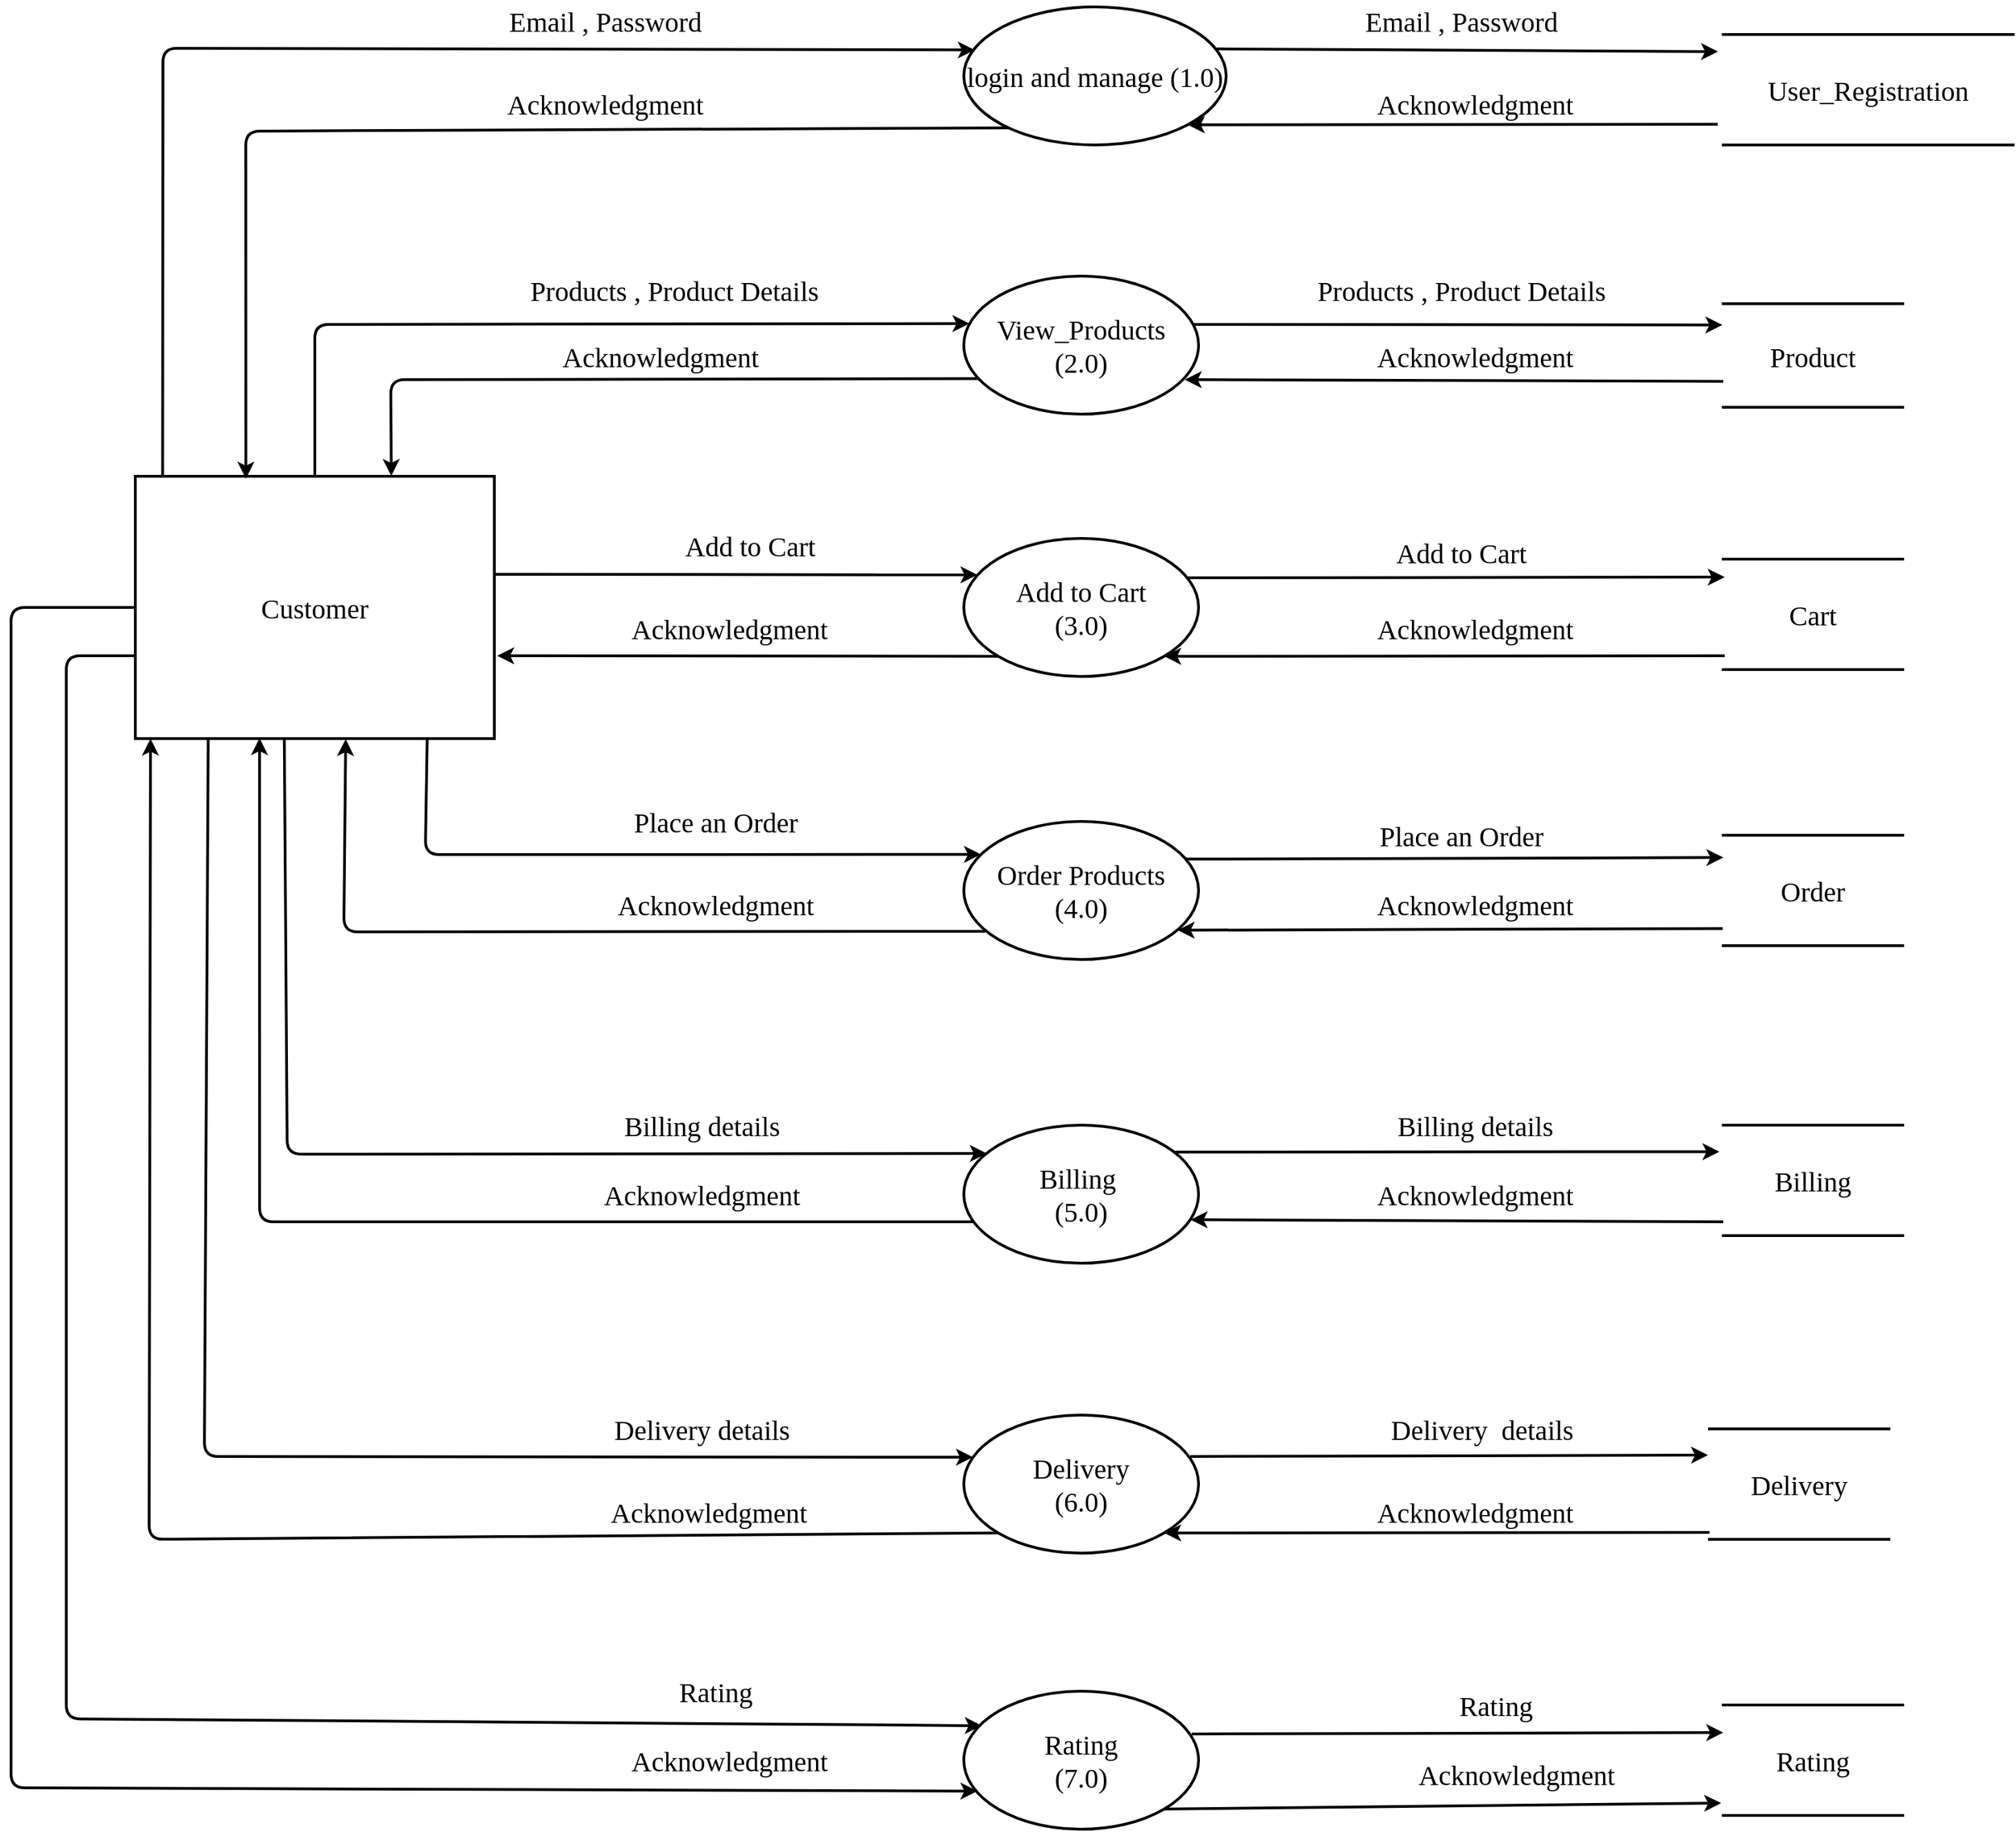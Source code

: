 <mxfile version="14.9.6" type="device"><diagram id="B0W1kai_RZXftov1dMT9" name="Page-1"><mxGraphModel dx="1092" dy="494" grid="1" gridSize="10" guides="1" tooltips="1" connect="1" arrows="1" fold="1" page="1" pageScale="1" pageWidth="1400" pageHeight="850" math="0" shadow="0"><root><mxCell id="0"/><mxCell id="1" parent="0"/><mxCell id="VWAuAbauPThxK3M7iGBP-1" value="&lt;font face=&quot;Times New Roman&quot; style=&quot;font-size: 20px;&quot;&gt;&lt;span style=&quot;font-size: 20px;&quot;&gt;Customer&lt;/span&gt;&lt;/font&gt;" style="rounded=0;whiteSpace=wrap;html=1;strokeWidth=2;fontSize=20;" parent="1" vertex="1"><mxGeometry x="110" y="470" width="260" height="190" as="geometry"/></mxCell><mxCell id="VWAuAbauPThxK3M7iGBP-2" value="&lt;font face=&quot;Georgia&quot; style=&quot;font-size: 20px;&quot;&gt;login and manage (1.0)&lt;/font&gt;" style="ellipse;whiteSpace=wrap;html=1;fontSize=20;strokeWidth=2;" parent="1" vertex="1"><mxGeometry x="710" y="130" width="190" height="100" as="geometry"/></mxCell><mxCell id="VWAuAbauPThxK3M7iGBP-3" value="&lt;font face=&quot;Georgia&quot; style=&quot;font-size: 20px;&quot;&gt;&lt;span style=&quot;font-size: 20px;&quot;&gt;View_Products&lt;br style=&quot;font-size: 20px;&quot;&gt;(2.0)&lt;br style=&quot;font-size: 20px;&quot;&gt;&lt;/span&gt;&lt;/font&gt;" style="ellipse;whiteSpace=wrap;html=1;fontSize=20;strokeWidth=2;" parent="1" vertex="1"><mxGeometry x="710" y="325" width="170" height="100" as="geometry"/></mxCell><mxCell id="VWAuAbauPThxK3M7iGBP-4" value="&lt;font face=&quot;Georgia&quot; style=&quot;font-size: 20px;&quot;&gt;&lt;span style=&quot;font-size: 20px;&quot;&gt;Add to Cart&lt;br style=&quot;font-size: 20px;&quot;&gt;(3.0)&lt;br style=&quot;font-size: 20px;&quot;&gt;&lt;/span&gt;&lt;/font&gt;" style="ellipse;whiteSpace=wrap;html=1;fontSize=20;strokeWidth=2;" parent="1" vertex="1"><mxGeometry x="710" y="515" width="170" height="100" as="geometry"/></mxCell><mxCell id="VWAuAbauPThxK3M7iGBP-5" value="&lt;font face=&quot;Georgia&quot; style=&quot;font-size: 20px;&quot;&gt;&lt;span style=&quot;font-size: 20px;&quot;&gt;Order Products&lt;br style=&quot;font-size: 20px;&quot;&gt;(4.0)&lt;br style=&quot;font-size: 20px;&quot;&gt;&lt;/span&gt;&lt;/font&gt;" style="ellipse;whiteSpace=wrap;html=1;fontSize=20;strokeWidth=2;" parent="1" vertex="1"><mxGeometry x="710" y="720" width="170" height="100" as="geometry"/></mxCell><mxCell id="VWAuAbauPThxK3M7iGBP-6" value="&lt;font face=&quot;Georgia&quot; style=&quot;font-size: 20px;&quot;&gt;&lt;span style=&quot;font-size: 20px;&quot;&gt;Billing&amp;nbsp;&lt;br style=&quot;font-size: 20px;&quot;&gt;(5.0)&lt;br style=&quot;font-size: 20px;&quot;&gt;&lt;/span&gt;&lt;/font&gt;" style="ellipse;whiteSpace=wrap;html=1;fontSize=20;strokeWidth=2;" parent="1" vertex="1"><mxGeometry x="710" y="940" width="170" height="100" as="geometry"/></mxCell><mxCell id="VWAuAbauPThxK3M7iGBP-7" value="&lt;font face=&quot;georgia&quot; style=&quot;font-size: 20px;&quot;&gt;Product&lt;/font&gt;" style="shape=partialRectangle;whiteSpace=wrap;html=1;left=0;right=0;fillColor=none;strokeWidth=2;fontSize=20;" parent="1" vertex="1"><mxGeometry x="1260" y="345" width="130" height="75" as="geometry"/></mxCell><mxCell id="VWAuAbauPThxK3M7iGBP-8" value="&lt;font face=&quot;georgia&quot; style=&quot;font-size: 20px;&quot;&gt;Cart&lt;/font&gt;" style="shape=partialRectangle;whiteSpace=wrap;html=1;left=0;right=0;fillColor=none;strokeWidth=2;fontSize=20;" parent="1" vertex="1"><mxGeometry x="1260" y="530" width="130" height="80" as="geometry"/></mxCell><mxCell id="VWAuAbauPThxK3M7iGBP-9" value="&lt;font face=&quot;georgia&quot; style=&quot;font-size: 20px;&quot;&gt;Order&lt;/font&gt;" style="shape=partialRectangle;whiteSpace=wrap;html=1;left=0;right=0;fillColor=none;strokeWidth=2;fontSize=20;" parent="1" vertex="1"><mxGeometry x="1260" y="730" width="130" height="80" as="geometry"/></mxCell><mxCell id="VWAuAbauPThxK3M7iGBP-11" value="&lt;font face=&quot;Georgia&quot; style=&quot;font-size: 20px;&quot;&gt;User_Registration&lt;/font&gt;" style="shape=partialRectangle;whiteSpace=wrap;html=1;left=0;right=0;fillColor=none;strokeWidth=2;fontSize=20;" parent="1" vertex="1"><mxGeometry x="1260" y="150" width="210" height="80" as="geometry"/></mxCell><mxCell id="VWAuAbauPThxK3M7iGBP-12" value="" style="endArrow=classic;html=1;entryX=0.042;entryY=0.312;entryDx=0;entryDy=0;entryPerimeter=0;exitX=0.076;exitY=-0.002;exitDx=0;exitDy=0;exitPerimeter=0;strokeWidth=2;fontSize=20;" parent="1" source="VWAuAbauPThxK3M7iGBP-1" target="VWAuAbauPThxK3M7iGBP-2" edge="1"><mxGeometry width="50" height="50" relative="1" as="geometry"><mxPoint x="620" y="460" as="sourcePoint"/><mxPoint x="670" y="410" as="targetPoint"/><Array as="points"><mxPoint x="130" y="160"/></Array></mxGeometry></mxCell><mxCell id="VWAuAbauPThxK3M7iGBP-13" value="" style="endArrow=classic;html=1;exitX=0.964;exitY=0.304;exitDx=0;exitDy=0;exitPerimeter=0;entryX=-0.018;entryY=0.155;entryDx=0;entryDy=0;entryPerimeter=0;strokeWidth=2;fontSize=20;" parent="1" source="VWAuAbauPThxK3M7iGBP-2" target="VWAuAbauPThxK3M7iGBP-11" edge="1"><mxGeometry width="50" height="50" relative="1" as="geometry"><mxPoint x="890" y="160" as="sourcePoint"/><mxPoint x="1260" y="165" as="targetPoint"/></mxGeometry></mxCell><mxCell id="VWAuAbauPThxK3M7iGBP-14" value="" style="endArrow=classic;html=1;entryX=0.024;entryY=0.344;entryDx=0;entryDy=0;entryPerimeter=0;exitX=0.5;exitY=0;exitDx=0;exitDy=0;strokeWidth=2;fontSize=20;" parent="1" source="VWAuAbauPThxK3M7iGBP-1" target="VWAuAbauPThxK3M7iGBP-3" edge="1"><mxGeometry width="50" height="50" relative="1" as="geometry"><mxPoint x="420" y="370" as="sourcePoint"/><mxPoint x="714" y="200" as="targetPoint"/><Array as="points"><mxPoint x="240" y="360"/></Array></mxGeometry></mxCell><mxCell id="VWAuAbauPThxK3M7iGBP-15" value="" style="endArrow=classic;html=1;entryX=0.058;entryY=0.264;entryDx=0;entryDy=0;entryPerimeter=0;strokeWidth=2;fontSize=20;" parent="1" target="VWAuAbauPThxK3M7iGBP-4" edge="1"><mxGeometry width="50" height="50" relative="1" as="geometry"><mxPoint x="371.0" y="541" as="sourcePoint"/><mxPoint x="530" y="460" as="targetPoint"/></mxGeometry></mxCell><mxCell id="VWAuAbauPThxK3M7iGBP-16" value="" style="endArrow=classic;html=1;entryX=-0.005;entryY=0.205;entryDx=0;entryDy=0;exitX=0.978;exitY=0.35;exitDx=0;exitDy=0;exitPerimeter=0;entryPerimeter=0;strokeWidth=2;fontSize=20;" parent="1" source="VWAuAbauPThxK3M7iGBP-3" target="VWAuAbauPThxK3M7iGBP-7" edge="1"><mxGeometry width="50" height="50" relative="1" as="geometry"><mxPoint x="875" y="360" as="sourcePoint"/><mxPoint x="870" y="250" as="targetPoint"/></mxGeometry></mxCell><mxCell id="VWAuAbauPThxK3M7iGBP-17" value="" style="endArrow=classic;html=1;entryX=0.008;entryY=0.163;entryDx=0;entryDy=0;exitX=0.949;exitY=0.285;exitDx=0;exitDy=0;exitPerimeter=0;entryPerimeter=0;strokeWidth=2;fontSize=20;" parent="1" source="VWAuAbauPThxK3M7iGBP-4" target="VWAuAbauPThxK3M7iGBP-8" edge="1"><mxGeometry width="50" height="50" relative="1" as="geometry"><mxPoint x="800" y="520" as="sourcePoint"/><mxPoint x="850" y="470" as="targetPoint"/></mxGeometry></mxCell><mxCell id="VWAuAbauPThxK3M7iGBP-18" value="" style="endArrow=classic;html=1;exitX=0.415;exitY=0.998;exitDx=0;exitDy=0;entryX=0.098;entryY=0.205;entryDx=0;entryDy=0;entryPerimeter=0;exitPerimeter=0;strokeWidth=2;fontSize=20;" parent="1" source="VWAuAbauPThxK3M7iGBP-1" target="VWAuAbauPThxK3M7iGBP-6" edge="1"><mxGeometry width="50" height="50" relative="1" as="geometry"><mxPoint x="170" y="660" as="sourcePoint"/><mxPoint x="729" y="960" as="targetPoint"/><Array as="points"><mxPoint x="220" y="961"/></Array></mxGeometry></mxCell><mxCell id="VWAuAbauPThxK3M7iGBP-19" value="" style="endArrow=classic;html=1;exitX=0.813;exitY=0.998;exitDx=0;exitDy=0;entryX=0.073;entryY=0.239;entryDx=0;entryDy=0;entryPerimeter=0;exitPerimeter=0;strokeWidth=2;fontSize=20;" parent="1" source="VWAuAbauPThxK3M7iGBP-1" target="VWAuAbauPThxK3M7iGBP-5" edge="1"><mxGeometry width="50" height="50" relative="1" as="geometry"><mxPoint x="630" y="740" as="sourcePoint"/><mxPoint x="720" y="744" as="targetPoint"/><Array as="points"><mxPoint x="320" y="744"/></Array></mxGeometry></mxCell><mxCell id="VWAuAbauPThxK3M7iGBP-20" value="" style="endArrow=classic;html=1;entryX=0.001;entryY=0.202;entryDx=0;entryDy=0;exitX=0.944;exitY=0.273;exitDx=0;exitDy=0;exitPerimeter=0;entryPerimeter=0;strokeWidth=2;fontSize=20;" parent="1" source="VWAuAbauPThxK3M7iGBP-5" target="VWAuAbauPThxK3M7iGBP-9" edge="1"><mxGeometry width="50" height="50" relative="1" as="geometry"><mxPoint x="873" y="748" as="sourcePoint"/><mxPoint x="1260" y="800" as="targetPoint"/></mxGeometry></mxCell><mxCell id="VWAuAbauPThxK3M7iGBP-21" value="" style="endArrow=classic;html=1;exitX=0.894;exitY=0.195;exitDx=0;exitDy=0;entryX=-0.023;entryY=0.115;entryDx=0;entryDy=0;exitPerimeter=0;entryPerimeter=0;strokeWidth=2;fontSize=20;" parent="1" source="VWAuAbauPThxK3M7iGBP-6" edge="1"><mxGeometry width="50" height="50" relative="1" as="geometry"><mxPoint x="990" y="1000" as="sourcePoint"/><mxPoint x="1257.24" y="959.2" as="targetPoint"/></mxGeometry></mxCell><mxCell id="VWAuAbauPThxK3M7iGBP-22" value="" style="endArrow=classic;html=1;entryX=0.308;entryY=0.009;entryDx=0;entryDy=0;entryPerimeter=0;exitX=0.171;exitY=0.876;exitDx=0;exitDy=0;exitPerimeter=0;strokeWidth=2;fontSize=20;" parent="1" source="VWAuAbauPThxK3M7iGBP-2" target="VWAuAbauPThxK3M7iGBP-1" edge="1"><mxGeometry width="50" height="50" relative="1" as="geometry"><mxPoint x="230" y="240" as="sourcePoint"/><mxPoint x="240" y="240" as="targetPoint"/><Array as="points"><mxPoint x="190" y="220"/></Array></mxGeometry></mxCell><mxCell id="VWAuAbauPThxK3M7iGBP-23" value="" style="endArrow=classic;html=1;exitX=0.061;exitY=0.743;exitDx=0;exitDy=0;exitPerimeter=0;entryX=0.713;entryY=-0.001;entryDx=0;entryDy=0;entryPerimeter=0;strokeWidth=2;fontSize=20;" parent="1" source="VWAuAbauPThxK3M7iGBP-3" target="VWAuAbauPThxK3M7iGBP-1" edge="1"><mxGeometry width="50" height="50" relative="1" as="geometry"><mxPoint x="650" y="400" as="sourcePoint"/><mxPoint x="295" y="469" as="targetPoint"/><Array as="points"><mxPoint x="295" y="400"/></Array></mxGeometry></mxCell><mxCell id="VWAuAbauPThxK3M7iGBP-24" value="" style="endArrow=classic;html=1;entryX=1;entryY=1;entryDx=0;entryDy=0;strokeWidth=2;fontSize=20;" parent="1" target="VWAuAbauPThxK3M7iGBP-2" edge="1"><mxGeometry width="50" height="50" relative="1" as="geometry"><mxPoint x="1256" y="215" as="sourcePoint"/><mxPoint x="990" y="200" as="targetPoint"/></mxGeometry></mxCell><mxCell id="VWAuAbauPThxK3M7iGBP-25" value="" style="endArrow=classic;html=1;entryX=0.941;entryY=0.75;entryDx=0;entryDy=0;entryPerimeter=0;exitX=0;exitY=0.75;exitDx=0;exitDy=0;strokeWidth=2;fontSize=20;" parent="1" source="VWAuAbauPThxK3M7iGBP-7" target="VWAuAbauPThxK3M7iGBP-3" edge="1"><mxGeometry width="50" height="50" relative="1" as="geometry"><mxPoint x="820" y="510" as="sourcePoint"/><mxPoint x="870" y="460" as="targetPoint"/></mxGeometry></mxCell><mxCell id="VWAuAbauPThxK3M7iGBP-26" value="" style="endArrow=classic;html=1;entryX=1;entryY=1;entryDx=0;entryDy=0;exitX=0.008;exitY=0.875;exitDx=0;exitDy=0;exitPerimeter=0;strokeWidth=2;fontSize=20;" parent="1" source="VWAuAbauPThxK3M7iGBP-8" target="VWAuAbauPThxK3M7iGBP-4" edge="1"><mxGeometry width="50" height="50" relative="1" as="geometry"><mxPoint x="1250" y="590" as="sourcePoint"/><mxPoint x="1000" y="600" as="targetPoint"/></mxGeometry></mxCell><mxCell id="VWAuAbauPThxK3M7iGBP-27" value="" style="endArrow=classic;html=1;entryX=1.008;entryY=0.684;entryDx=0;entryDy=0;entryPerimeter=0;exitX=0;exitY=1;exitDx=0;exitDy=0;strokeWidth=2;fontSize=20;" parent="1" source="VWAuAbauPThxK3M7iGBP-4" target="VWAuAbauPThxK3M7iGBP-1" edge="1"><mxGeometry width="50" height="50" relative="1" as="geometry"><mxPoint x="500" y="665" as="sourcePoint"/><mxPoint x="550" y="615" as="targetPoint"/></mxGeometry></mxCell><mxCell id="VWAuAbauPThxK3M7iGBP-28" value="" style="endArrow=classic;html=1;entryX=0.586;entryY=1.002;entryDx=0;entryDy=0;entryPerimeter=0;exitX=0.091;exitY=0.796;exitDx=0;exitDy=0;exitPerimeter=0;strokeWidth=2;fontSize=20;" parent="1" source="VWAuAbauPThxK3M7iGBP-5" target="VWAuAbauPThxK3M7iGBP-1" edge="1"><mxGeometry width="50" height="50" relative="1" as="geometry"><mxPoint x="500" y="770" as="sourcePoint"/><mxPoint x="550" y="720" as="targetPoint"/><Array as="points"><mxPoint x="261" y="800"/></Array></mxGeometry></mxCell><mxCell id="VWAuAbauPThxK3M7iGBP-29" value="" style="endArrow=classic;html=1;entryX=0.911;entryY=0.788;entryDx=0;entryDy=0;entryPerimeter=0;exitX=-0.003;exitY=0.845;exitDx=0;exitDy=0;exitPerimeter=0;strokeWidth=2;fontSize=20;" parent="1" source="VWAuAbauPThxK3M7iGBP-9" target="VWAuAbauPThxK3M7iGBP-5" edge="1"><mxGeometry width="50" height="50" relative="1" as="geometry"><mxPoint x="1020" y="800" as="sourcePoint"/><mxPoint x="865" y="799" as="targetPoint"/><Array as="points"/></mxGeometry></mxCell><mxCell id="VWAuAbauPThxK3M7iGBP-30" value="" style="endArrow=classic;html=1;entryX=0.966;entryY=0.685;entryDx=0;entryDy=0;entryPerimeter=0;exitX=0;exitY=0.75;exitDx=0;exitDy=0;strokeWidth=2;fontSize=20;" parent="1" target="VWAuAbauPThxK3M7iGBP-6" edge="1"><mxGeometry width="50" height="50" relative="1" as="geometry"><mxPoint x="1260" y="1010" as="sourcePoint"/><mxPoint x="1060" y="920" as="targetPoint"/><Array as="points"/></mxGeometry></mxCell><mxCell id="VWAuAbauPThxK3M7iGBP-31" value="" style="endArrow=classic;html=1;entryX=0.346;entryY=0.998;entryDx=0;entryDy=0;entryPerimeter=0;strokeWidth=2;fontSize=20;" parent="1" target="VWAuAbauPThxK3M7iGBP-1" edge="1"><mxGeometry width="50" height="50" relative="1" as="geometry"><mxPoint x="717" y="1010.0" as="sourcePoint"/><mxPoint x="198" y="661" as="targetPoint"/><Array as="points"><mxPoint x="200" y="1010"/></Array></mxGeometry></mxCell><mxCell id="VWAuAbauPThxK3M7iGBP-32" value="&lt;font style=&quot;font-size: 20px;&quot; face=&quot;Georgia&quot;&gt;Acknowledgment&lt;/font&gt;" style="text;html=1;align=center;verticalAlign=middle;resizable=0;points=[];autosize=1;strokeColor=none;strokeWidth=2;fontSize=20;" parent="1" vertex="1"><mxGeometry x="365" y="185" width="170" height="30" as="geometry"/></mxCell><mxCell id="VWAuAbauPThxK3M7iGBP-33" value="&lt;font style=&quot;font-size: 20px;&quot; face=&quot;Georgia&quot;&gt;Acknowledgment&lt;/font&gt;" style="text;html=1;align=center;verticalAlign=middle;resizable=0;points=[];autosize=1;strokeColor=none;strokeWidth=2;fontSize=20;" parent="1" vertex="1"><mxGeometry x="995" y="185" width="170" height="30" as="geometry"/></mxCell><mxCell id="VWAuAbauPThxK3M7iGBP-34" value="&lt;font style=&quot;font-size: 20px;&quot; face=&quot;Georgia&quot;&gt;Acknowledgment&lt;/font&gt;" style="text;html=1;align=center;verticalAlign=middle;resizable=0;points=[];autosize=1;strokeColor=none;strokeWidth=2;fontSize=20;" parent="1" vertex="1"><mxGeometry x="405" y="367.5" width="170" height="30" as="geometry"/></mxCell><mxCell id="VWAuAbauPThxK3M7iGBP-35" value="&lt;font style=&quot;font-size: 20px;&quot; face=&quot;Georgia&quot;&gt;Acknowledgment&lt;/font&gt;" style="text;html=1;align=center;verticalAlign=middle;resizable=0;points=[];autosize=1;strokeColor=none;strokeWidth=2;fontSize=20;" parent="1" vertex="1"><mxGeometry x="995" y="367.5" width="170" height="30" as="geometry"/></mxCell><mxCell id="VWAuAbauPThxK3M7iGBP-36" value="&lt;font style=&quot;font-size: 20px;&quot; face=&quot;Georgia&quot;&gt;Acknowledgment&lt;/font&gt;" style="text;html=1;align=center;verticalAlign=middle;resizable=0;points=[];autosize=1;strokeColor=none;strokeWidth=2;fontSize=20;" parent="1" vertex="1"><mxGeometry x="995" y="565" width="170" height="30" as="geometry"/></mxCell><mxCell id="VWAuAbauPThxK3M7iGBP-37" value="&lt;font style=&quot;font-size: 20px;&quot; face=&quot;Georgia&quot;&gt;Acknowledgment&lt;/font&gt;" style="text;html=1;align=center;verticalAlign=middle;resizable=0;points=[];autosize=1;strokeColor=none;strokeWidth=2;fontSize=20;" parent="1" vertex="1"><mxGeometry x="995" y="765" width="170" height="30" as="geometry"/></mxCell><mxCell id="VWAuAbauPThxK3M7iGBP-38" value="&lt;font style=&quot;font-size: 20px;&quot; face=&quot;Georgia&quot;&gt;Acknowledgment&lt;/font&gt;" style="text;html=1;align=center;verticalAlign=middle;resizable=0;points=[];autosize=1;strokeColor=none;strokeWidth=2;fontSize=20;" parent="1" vertex="1"><mxGeometry x="995" y="975" width="170" height="30" as="geometry"/></mxCell><mxCell id="VWAuAbauPThxK3M7iGBP-39" value="&lt;font style=&quot;font-size: 20px;&quot; face=&quot;Georgia&quot;&gt;Acknowledgment&lt;/font&gt;" style="text;html=1;align=center;verticalAlign=middle;resizable=0;points=[];autosize=1;strokeColor=none;strokeWidth=2;fontSize=20;" parent="1" vertex="1"><mxGeometry x="455" y="565" width="170" height="30" as="geometry"/></mxCell><mxCell id="VWAuAbauPThxK3M7iGBP-40" value="&lt;font style=&quot;font-size: 20px;&quot; face=&quot;Georgia&quot;&gt;Acknowledgment&lt;/font&gt;" style="text;html=1;align=center;verticalAlign=middle;resizable=0;points=[];autosize=1;strokeColor=none;strokeWidth=2;fontSize=20;" parent="1" vertex="1"><mxGeometry x="445" y="765" width="170" height="30" as="geometry"/></mxCell><mxCell id="VWAuAbauPThxK3M7iGBP-41" value="&lt;font style=&quot;font-size: 20px;&quot; face=&quot;Georgia&quot;&gt;Acknowledgment&lt;/font&gt;" style="text;html=1;align=center;verticalAlign=middle;resizable=0;points=[];autosize=1;strokeColor=none;strokeWidth=2;fontSize=20;" parent="1" vertex="1"><mxGeometry x="435" y="975" width="170" height="30" as="geometry"/></mxCell><mxCell id="VWAuAbauPThxK3M7iGBP-42" value="&lt;font style=&quot;font-size: 20px;&quot; face=&quot;Georgia&quot;&gt;Email , Password&lt;/font&gt;" style="text;html=1;align=center;verticalAlign=middle;resizable=0;points=[];autosize=1;strokeColor=none;strokeWidth=2;fontSize=20;" parent="1" vertex="1"><mxGeometry x="365" y="125" width="170" height="30" as="geometry"/></mxCell><mxCell id="VWAuAbauPThxK3M7iGBP-43" value="&lt;font style=&quot;font-size: 20px;&quot; face=&quot;Georgia&quot;&gt;Email , Password&lt;/font&gt;" style="text;html=1;align=center;verticalAlign=middle;resizable=0;points=[];autosize=1;strokeColor=none;strokeWidth=2;fontSize=20;" parent="1" vertex="1"><mxGeometry x="985" y="125" width="170" height="30" as="geometry"/></mxCell><mxCell id="VWAuAbauPThxK3M7iGBP-44" value="&lt;font face=&quot;Georgia&quot; style=&quot;font-size: 20px;&quot;&gt;&lt;span style=&quot;font-size: 20px;&quot;&gt;Products , Product Details&lt;/span&gt;&lt;/font&gt;" style="text;html=1;align=center;verticalAlign=middle;resizable=0;points=[];autosize=1;strokeColor=none;strokeWidth=2;fontSize=20;" parent="1" vertex="1"><mxGeometry x="375" y="320" width="250" height="30" as="geometry"/></mxCell><mxCell id="VWAuAbauPThxK3M7iGBP-45" value="&lt;font face=&quot;Georgia&quot; style=&quot;font-size: 20px;&quot;&gt;&lt;span style=&quot;font-size: 20px;&quot;&gt;Products , Product Details&lt;/span&gt;&lt;/font&gt;" style="text;html=1;align=center;verticalAlign=middle;resizable=0;points=[];autosize=1;strokeColor=none;strokeWidth=2;fontSize=20;" parent="1" vertex="1"><mxGeometry x="945" y="320" width="250" height="30" as="geometry"/></mxCell><mxCell id="VWAuAbauPThxK3M7iGBP-46" value="&lt;font face=&quot;Georgia&quot; style=&quot;font-size: 20px;&quot;&gt;&lt;span style=&quot;font-size: 20px;&quot;&gt;Add to Cart&lt;/span&gt;&lt;/font&gt;" style="text;html=1;align=center;verticalAlign=middle;resizable=0;points=[];autosize=1;strokeColor=none;strokeWidth=2;fontSize=20;" parent="1" vertex="1"><mxGeometry x="495" y="505" width="120" height="30" as="geometry"/></mxCell><mxCell id="VWAuAbauPThxK3M7iGBP-48" value="&lt;font face=&quot;Georgia&quot; style=&quot;font-size: 20px;&quot;&gt;&lt;span style=&quot;font-size: 20px;&quot;&gt;Place an Order&lt;/span&gt;&lt;/font&gt;" style="text;html=1;align=center;verticalAlign=middle;resizable=0;points=[];autosize=1;strokeColor=none;strokeWidth=2;fontSize=20;" parent="1" vertex="1"><mxGeometry x="455" y="705" width="150" height="30" as="geometry"/></mxCell><mxCell id="VWAuAbauPThxK3M7iGBP-50" value="&lt;font face=&quot;Georgia&quot; style=&quot;font-size: 20px;&quot;&gt;&lt;span style=&quot;font-size: 20px;&quot;&gt;Billing details&lt;/span&gt;&lt;/font&gt;" style="text;html=1;align=center;verticalAlign=middle;resizable=0;points=[];autosize=1;strokeColor=none;strokeWidth=2;fontSize=20;" parent="1" vertex="1"><mxGeometry x="450" y="925" width="140" height="30" as="geometry"/></mxCell><mxCell id="VWAuAbauPThxK3M7iGBP-54" value="&lt;font face=&quot;Georgia&quot; style=&quot;font-size: 20px;&quot;&gt;&lt;span style=&quot;font-size: 20px;&quot;&gt;Add to Cart&lt;/span&gt;&lt;/font&gt;" style="text;html=1;align=center;verticalAlign=middle;resizable=0;points=[];autosize=1;strokeColor=none;strokeWidth=2;fontSize=20;" parent="1" vertex="1"><mxGeometry x="1010" y="510" width="120" height="30" as="geometry"/></mxCell><mxCell id="VWAuAbauPThxK3M7iGBP-55" value="&lt;font face=&quot;Georgia&quot; style=&quot;font-size: 20px;&quot;&gt;&lt;span style=&quot;font-size: 20px;&quot;&gt;Place an Order&lt;/span&gt;&lt;/font&gt;" style="text;html=1;align=center;verticalAlign=middle;resizable=0;points=[];autosize=1;strokeColor=none;strokeWidth=2;fontSize=20;" parent="1" vertex="1"><mxGeometry x="995" y="715" width="150" height="30" as="geometry"/></mxCell><mxCell id="VWAuAbauPThxK3M7iGBP-56" value="&lt;font face=&quot;Georgia&quot; style=&quot;font-size: 20px;&quot;&gt;&lt;span style=&quot;font-size: 20px;&quot;&gt;Billing details&lt;/span&gt;&lt;/font&gt;" style="text;html=1;align=center;verticalAlign=middle;resizable=0;points=[];autosize=1;strokeColor=none;strokeWidth=2;fontSize=20;" parent="1" vertex="1"><mxGeometry x="1010" y="925" width="140" height="30" as="geometry"/></mxCell><mxCell id="VWAuAbauPThxK3M7iGBP-58" value="&lt;font face=&quot;Georgia&quot; style=&quot;font-size: 20px;&quot;&gt;&lt;span style=&quot;font-size: 20px;&quot;&gt;Delivery&lt;br style=&quot;font-size: 20px;&quot;&gt;(6.0)&lt;br style=&quot;font-size: 20px;&quot;&gt;&lt;/span&gt;&lt;/font&gt;" style="ellipse;whiteSpace=wrap;html=1;fontSize=20;strokeWidth=2;" parent="1" vertex="1"><mxGeometry x="710" y="1150" width="170" height="100" as="geometry"/></mxCell><mxCell id="VWAuAbauPThxK3M7iGBP-60" value="" style="endArrow=classic;html=1;entryX=0.039;entryY=0.305;entryDx=0;entryDy=0;exitX=0.203;exitY=1.002;exitDx=0;exitDy=0;exitPerimeter=0;entryPerimeter=0;strokeWidth=2;fontSize=20;" parent="1" source="VWAuAbauPThxK3M7iGBP-1" target="VWAuAbauPThxK3M7iGBP-58" edge="1"><mxGeometry width="50" height="50" relative="1" as="geometry"><mxPoint x="150" y="1180" as="sourcePoint"/><mxPoint x="200" y="1130" as="targetPoint"/><Array as="points"><mxPoint x="160" y="1180"/></Array></mxGeometry></mxCell><mxCell id="VWAuAbauPThxK3M7iGBP-61" value="" style="endArrow=classic;html=1;exitX=0.965;exitY=0.3;exitDx=0;exitDy=0;exitPerimeter=0;entryX=-0.008;entryY=0.19;entryDx=0;entryDy=0;entryPerimeter=0;strokeWidth=2;fontSize=20;" parent="1" source="VWAuAbauPThxK3M7iGBP-58" edge="1"><mxGeometry width="50" height="50" relative="1" as="geometry"><mxPoint x="930" y="1190" as="sourcePoint"/><mxPoint x="1248.96" y="1179" as="targetPoint"/></mxGeometry></mxCell><mxCell id="VWAuAbauPThxK3M7iGBP-64" value="" style="endArrow=classic;html=1;exitX=0;exitY=1;exitDx=0;exitDy=0;strokeWidth=2;fontSize=20;" parent="1" source="VWAuAbauPThxK3M7iGBP-58" edge="1"><mxGeometry width="50" height="50" relative="1" as="geometry"><mxPoint x="121" y="1240" as="sourcePoint"/><mxPoint x="121" y="660" as="targetPoint"/><Array as="points"><mxPoint x="120" y="1240"/></Array></mxGeometry></mxCell><mxCell id="VWAuAbauPThxK3M7iGBP-65" value="&lt;font face=&quot;Georgia&quot; style=&quot;font-size: 20px;&quot;&gt;&lt;span style=&quot;font-size: 20px;&quot;&gt;Delivery details&lt;/span&gt;&lt;/font&gt;" style="text;html=1;align=center;verticalAlign=middle;resizable=0;points=[];autosize=1;strokeColor=none;strokeWidth=2;fontSize=20;" parent="1" vertex="1"><mxGeometry x="445" y="1145" width="150" height="30" as="geometry"/></mxCell><mxCell id="VWAuAbauPThxK3M7iGBP-66" value="&lt;font face=&quot;Georgia&quot; style=&quot;font-size: 20px;&quot;&gt;&lt;span style=&quot;font-size: 20px;&quot;&gt;Delivery&amp;nbsp; details&lt;/span&gt;&lt;/font&gt;" style="text;html=1;align=center;verticalAlign=middle;resizable=0;points=[];autosize=1;strokeColor=none;strokeWidth=2;fontSize=20;" parent="1" vertex="1"><mxGeometry x="1005" y="1145" width="160" height="30" as="geometry"/></mxCell><mxCell id="VWAuAbauPThxK3M7iGBP-67" value="" style="endArrow=classic;html=1;entryX=1;entryY=1;entryDx=0;entryDy=0;exitX=0;exitY=0.75;exitDx=0;exitDy=0;strokeWidth=2;fontSize=20;" parent="1" target="VWAuAbauPThxK3M7iGBP-58" edge="1"><mxGeometry width="50" height="50" relative="1" as="geometry"><mxPoint x="1250" y="1235" as="sourcePoint"/><mxPoint x="1070" y="1260" as="targetPoint"/></mxGeometry></mxCell><mxCell id="VWAuAbauPThxK3M7iGBP-68" value="&lt;font style=&quot;font-size: 20px;&quot; face=&quot;Georgia&quot;&gt;Acknowledgment&lt;/font&gt;" style="text;html=1;align=center;verticalAlign=middle;resizable=0;points=[];autosize=1;strokeColor=none;strokeWidth=2;fontSize=20;" parent="1" vertex="1"><mxGeometry x="440" y="1205" width="170" height="30" as="geometry"/></mxCell><mxCell id="VWAuAbauPThxK3M7iGBP-69" value="&lt;font style=&quot;font-size: 20px;&quot; face=&quot;Georgia&quot;&gt;Acknowledgment&lt;/font&gt;" style="text;html=1;align=center;verticalAlign=middle;resizable=0;points=[];autosize=1;strokeColor=none;strokeWidth=2;fontSize=20;" parent="1" vertex="1"><mxGeometry x="995" y="1205" width="170" height="30" as="geometry"/></mxCell><mxCell id="t2YjNakZunrdx_L2prqh-1" value="&lt;font face=&quot;georgia&quot; style=&quot;font-size: 20px;&quot;&gt;&lt;span style=&quot;font-size: 20px;&quot;&gt;Billing&lt;/span&gt;&lt;/font&gt;" style="shape=partialRectangle;whiteSpace=wrap;html=1;left=0;right=0;fillColor=none;strokeWidth=2;fontSize=20;" parent="1" vertex="1"><mxGeometry x="1260" y="940" width="130" height="80" as="geometry"/></mxCell><mxCell id="t2YjNakZunrdx_L2prqh-2" value="&lt;font face=&quot;georgia&quot; style=&quot;font-size: 20px;&quot;&gt;&lt;span style=&quot;font-size: 20px;&quot;&gt;Delivery&lt;/span&gt;&lt;/font&gt;" style="shape=partialRectangle;whiteSpace=wrap;html=1;left=0;right=0;fillColor=none;strokeWidth=2;fontSize=20;" parent="1" vertex="1"><mxGeometry x="1250" y="1160" width="130" height="80" as="geometry"/></mxCell><mxCell id="t2YjNakZunrdx_L2prqh-3" value="&lt;font face=&quot;Georgia&quot; style=&quot;font-size: 20px;&quot;&gt;&lt;span style=&quot;font-size: 20px;&quot;&gt;Rating&lt;br style=&quot;font-size: 20px;&quot;&gt;(7.0)&lt;br style=&quot;font-size: 20px;&quot;&gt;&lt;/span&gt;&lt;/font&gt;" style="ellipse;whiteSpace=wrap;html=1;fontSize=20;strokeWidth=2;" parent="1" vertex="1"><mxGeometry x="710" y="1350" width="170" height="100" as="geometry"/></mxCell><mxCell id="t2YjNakZunrdx_L2prqh-5" value="&lt;font face=&quot;georgia&quot; style=&quot;font-size: 20px;&quot;&gt;&lt;span style=&quot;font-size: 20px;&quot;&gt;Rating&lt;/span&gt;&lt;/font&gt;" style="shape=partialRectangle;whiteSpace=wrap;html=1;left=0;right=0;fillColor=none;strokeWidth=2;fontSize=20;" parent="1" vertex="1"><mxGeometry x="1260" y="1360" width="130" height="80" as="geometry"/></mxCell><mxCell id="t2YjNakZunrdx_L2prqh-6" value="" style="endArrow=classic;html=1;exitX=0;exitY=0.684;exitDx=0;exitDy=0;exitPerimeter=0;strokeWidth=2;fontSize=20;" parent="1" source="VWAuAbauPThxK3M7iGBP-1" edge="1"><mxGeometry width="50" height="50" relative="1" as="geometry"><mxPoint x="80" y="600" as="sourcePoint"/><mxPoint x="723" y="1375" as="targetPoint"/><Array as="points"><mxPoint x="60" y="600"/><mxPoint x="60" y="1370"/></Array></mxGeometry></mxCell><mxCell id="t2YjNakZunrdx_L2prqh-7" value="" style="endArrow=classic;html=1;exitX=0.965;exitY=0.3;exitDx=0;exitDy=0;exitPerimeter=0;entryX=0;entryY=0.25;entryDx=0;entryDy=0;strokeWidth=2;fontSize=20;" parent="1" target="t2YjNakZunrdx_L2prqh-5" edge="1"><mxGeometry width="50" height="50" relative="1" as="geometry"><mxPoint x="875.09" y="1381" as="sourcePoint"/><mxPoint x="1260" y="1380" as="targetPoint"/></mxGeometry></mxCell><mxCell id="t2YjNakZunrdx_L2prqh-8" value="" style="endArrow=classic;html=1;exitX=0;exitY=0.5;exitDx=0;exitDy=0;entryX=0.058;entryY=0.724;entryDx=0;entryDy=0;entryPerimeter=0;strokeWidth=2;fontSize=20;" parent="1" source="VWAuAbauPThxK3M7iGBP-1" target="t2YjNakZunrdx_L2prqh-3" edge="1"><mxGeometry width="50" height="50" relative="1" as="geometry"><mxPoint x="70" y="580" as="sourcePoint"/><mxPoint x="683" y="1355.04" as="targetPoint"/><Array as="points"><mxPoint x="20" y="565"/><mxPoint x="20" y="1420"/></Array></mxGeometry></mxCell><mxCell id="t2YjNakZunrdx_L2prqh-9" value="" style="endArrow=classic;html=1;exitX=1;exitY=1;exitDx=0;exitDy=0;entryX=-0.012;entryY=0.888;entryDx=0;entryDy=0;entryPerimeter=0;strokeWidth=2;fontSize=20;" parent="1" source="t2YjNakZunrdx_L2prqh-3" target="t2YjNakZunrdx_L2prqh-5" edge="1"><mxGeometry width="50" height="50" relative="1" as="geometry"><mxPoint x="865.09" y="1431" as="sourcePoint"/><mxPoint x="1250" y="1430" as="targetPoint"/></mxGeometry></mxCell><mxCell id="t2YjNakZunrdx_L2prqh-10" value="&lt;font face=&quot;Georgia&quot; style=&quot;font-size: 20px;&quot;&gt;&lt;span style=&quot;font-size: 20px;&quot;&gt;Rating&lt;/span&gt;&lt;/font&gt;" style="text;html=1;align=center;verticalAlign=middle;resizable=0;points=[];autosize=1;strokeColor=none;strokeWidth=2;fontSize=20;" parent="1" vertex="1"><mxGeometry x="495" y="1335" width="70" height="30" as="geometry"/></mxCell><mxCell id="t2YjNakZunrdx_L2prqh-11" value="&lt;font face=&quot;Georgia&quot; style=&quot;font-size: 20px;&quot;&gt;&lt;span style=&quot;font-size: 20px;&quot;&gt;Rating&lt;/span&gt;&lt;/font&gt;" style="text;html=1;align=center;verticalAlign=middle;resizable=0;points=[];autosize=1;strokeColor=none;strokeWidth=2;fontSize=20;" parent="1" vertex="1"><mxGeometry x="1060" y="1345" width="70" height="30" as="geometry"/></mxCell><mxCell id="t2YjNakZunrdx_L2prqh-12" value="&lt;font style=&quot;font-size: 20px;&quot; face=&quot;Georgia&quot;&gt;Acknowledgment&lt;/font&gt;" style="text;html=1;align=center;verticalAlign=middle;resizable=0;points=[];autosize=1;strokeColor=none;strokeWidth=2;fontSize=20;" parent="1" vertex="1"><mxGeometry x="455" y="1385" width="170" height="30" as="geometry"/></mxCell><mxCell id="t2YjNakZunrdx_L2prqh-13" value="&lt;font style=&quot;font-size: 20px;&quot; face=&quot;Georgia&quot;&gt;Acknowledgment&lt;/font&gt;" style="text;html=1;align=center;verticalAlign=middle;resizable=0;points=[];autosize=1;strokeColor=none;strokeWidth=2;fontSize=20;" parent="1" vertex="1"><mxGeometry x="1025" y="1395" width="170" height="30" as="geometry"/></mxCell></root></mxGraphModel></diagram></mxfile>